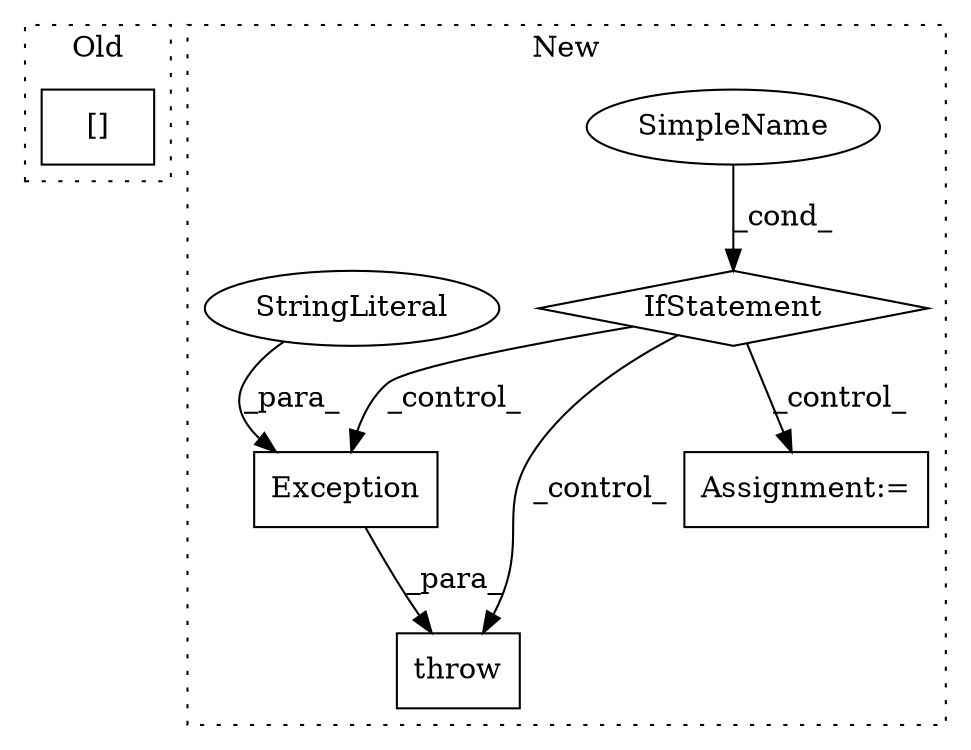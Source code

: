 digraph G {
subgraph cluster0 {
1 [label="[]" a="2" s="1110,1138" l="12,1" shape="box"];
label = "Old";
style="dotted";
}
subgraph cluster1 {
2 [label="Exception" a="32" s="1339,1380" l="10,1" shape="box"];
3 [label="SimpleName" a="42" s="" l="" shape="ellipse"];
4 [label="throw" a="53" s="1333" l="6" shape="box"];
5 [label="IfStatement" a="25" s="1282,1323" l="4,2" shape="diamond"];
6 [label="Assignment:=" a="7" s="1535" l="1" shape="box"];
7 [label="StringLiteral" a="45" s="1349" l="31" shape="ellipse"];
label = "New";
style="dotted";
}
2 -> 4 [label="_para_"];
3 -> 5 [label="_cond_"];
5 -> 6 [label="_control_"];
5 -> 4 [label="_control_"];
5 -> 2 [label="_control_"];
7 -> 2 [label="_para_"];
}